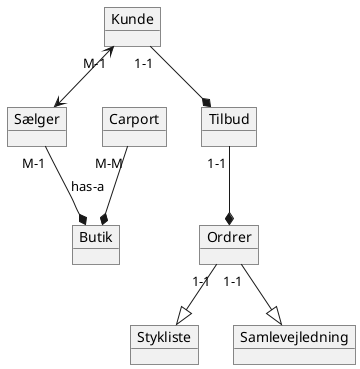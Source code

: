 @startuml
'https://plantuml.com/class-diagram

object Kunde
object Carport
object Sælger
object Tilbud
object Butik
object Ordrer
object Stykliste
object Samlevejledning

Sælger "M-1"  --* Butik : has-a
Kunde "M-1"<--> Sælger
Kunde "1-1"--* Tilbud
Carport "M-M"--* Butik
Tilbud "1-1"--* Ordrer
Ordrer "1-1" --|> Stykliste
Ordrer "1-1" --|> Samlevejledning




@enduml